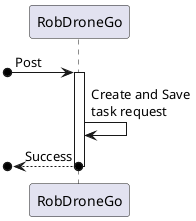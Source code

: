 @startuml SD Lv1

participant RobDroneGo as system
[o-> system : Post
activate system

system -> system : Create and Save\ntask request

[o<--o system : Success
deactivate system

@enduml